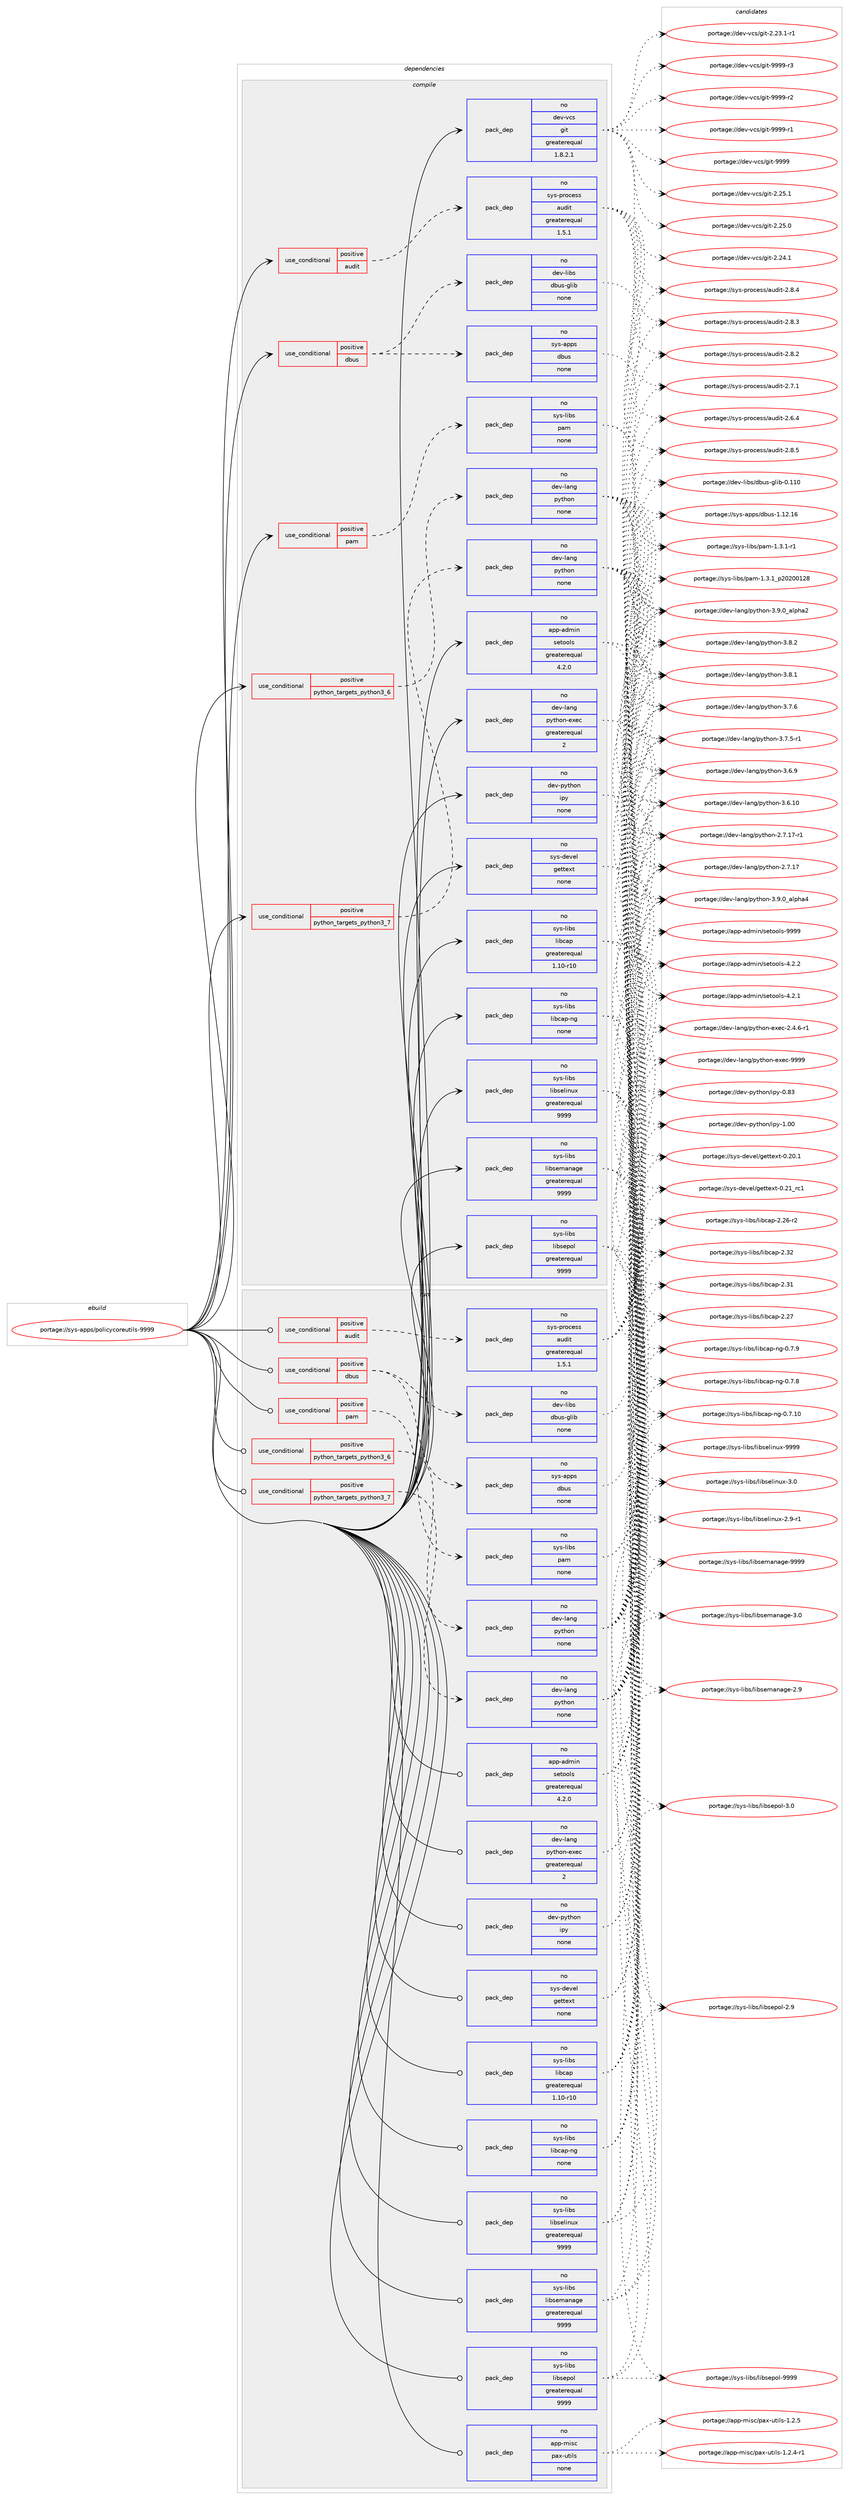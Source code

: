 digraph prolog {

# *************
# Graph options
# *************

newrank=true;
concentrate=true;
compound=true;
graph [rankdir=LR,fontname=Helvetica,fontsize=10,ranksep=1.5];#, ranksep=2.5, nodesep=0.2];
edge  [arrowhead=vee];
node  [fontname=Helvetica,fontsize=10];

# **********
# The ebuild
# **********

subgraph cluster_leftcol {
color=gray;
rank=same;
label=<<i>ebuild</i>>;
id [label="portage://sys-apps/policycoreutils-9999", color=red, width=4, href="../sys-apps/policycoreutils-9999.svg"];
}

# ****************
# The dependencies
# ****************

subgraph cluster_midcol {
color=gray;
label=<<i>dependencies</i>>;
subgraph cluster_compile {
fillcolor="#eeeeee";
style=filled;
label=<<i>compile</i>>;
subgraph cond7745 {
dependency37872 [label=<<TABLE BORDER="0" CELLBORDER="1" CELLSPACING="0" CELLPADDING="4"><TR><TD ROWSPAN="3" CELLPADDING="10">use_conditional</TD></TR><TR><TD>positive</TD></TR><TR><TD>audit</TD></TR></TABLE>>, shape=none, color=red];
subgraph pack29205 {
dependency37873 [label=<<TABLE BORDER="0" CELLBORDER="1" CELLSPACING="0" CELLPADDING="4" WIDTH="220"><TR><TD ROWSPAN="6" CELLPADDING="30">pack_dep</TD></TR><TR><TD WIDTH="110">no</TD></TR><TR><TD>sys-process</TD></TR><TR><TD>audit</TD></TR><TR><TD>greaterequal</TD></TR><TR><TD>1.5.1</TD></TR></TABLE>>, shape=none, color=blue];
}
dependency37872:e -> dependency37873:w [weight=20,style="dashed",arrowhead="vee"];
}
id:e -> dependency37872:w [weight=20,style="solid",arrowhead="vee"];
subgraph cond7746 {
dependency37874 [label=<<TABLE BORDER="0" CELLBORDER="1" CELLSPACING="0" CELLPADDING="4"><TR><TD ROWSPAN="3" CELLPADDING="10">use_conditional</TD></TR><TR><TD>positive</TD></TR><TR><TD>dbus</TD></TR></TABLE>>, shape=none, color=red];
subgraph pack29206 {
dependency37875 [label=<<TABLE BORDER="0" CELLBORDER="1" CELLSPACING="0" CELLPADDING="4" WIDTH="220"><TR><TD ROWSPAN="6" CELLPADDING="30">pack_dep</TD></TR><TR><TD WIDTH="110">no</TD></TR><TR><TD>sys-apps</TD></TR><TR><TD>dbus</TD></TR><TR><TD>none</TD></TR><TR><TD></TD></TR></TABLE>>, shape=none, color=blue];
}
dependency37874:e -> dependency37875:w [weight=20,style="dashed",arrowhead="vee"];
subgraph pack29207 {
dependency37876 [label=<<TABLE BORDER="0" CELLBORDER="1" CELLSPACING="0" CELLPADDING="4" WIDTH="220"><TR><TD ROWSPAN="6" CELLPADDING="30">pack_dep</TD></TR><TR><TD WIDTH="110">no</TD></TR><TR><TD>dev-libs</TD></TR><TR><TD>dbus-glib</TD></TR><TR><TD>none</TD></TR><TR><TD></TD></TR></TABLE>>, shape=none, color=blue];
}
dependency37874:e -> dependency37876:w [weight=20,style="dashed",arrowhead="vee"];
}
id:e -> dependency37874:w [weight=20,style="solid",arrowhead="vee"];
subgraph cond7747 {
dependency37877 [label=<<TABLE BORDER="0" CELLBORDER="1" CELLSPACING="0" CELLPADDING="4"><TR><TD ROWSPAN="3" CELLPADDING="10">use_conditional</TD></TR><TR><TD>positive</TD></TR><TR><TD>pam</TD></TR></TABLE>>, shape=none, color=red];
subgraph pack29208 {
dependency37878 [label=<<TABLE BORDER="0" CELLBORDER="1" CELLSPACING="0" CELLPADDING="4" WIDTH="220"><TR><TD ROWSPAN="6" CELLPADDING="30">pack_dep</TD></TR><TR><TD WIDTH="110">no</TD></TR><TR><TD>sys-libs</TD></TR><TR><TD>pam</TD></TR><TR><TD>none</TD></TR><TR><TD></TD></TR></TABLE>>, shape=none, color=blue];
}
dependency37877:e -> dependency37878:w [weight=20,style="dashed",arrowhead="vee"];
}
id:e -> dependency37877:w [weight=20,style="solid",arrowhead="vee"];
subgraph cond7748 {
dependency37879 [label=<<TABLE BORDER="0" CELLBORDER="1" CELLSPACING="0" CELLPADDING="4"><TR><TD ROWSPAN="3" CELLPADDING="10">use_conditional</TD></TR><TR><TD>positive</TD></TR><TR><TD>python_targets_python3_6</TD></TR></TABLE>>, shape=none, color=red];
subgraph pack29209 {
dependency37880 [label=<<TABLE BORDER="0" CELLBORDER="1" CELLSPACING="0" CELLPADDING="4" WIDTH="220"><TR><TD ROWSPAN="6" CELLPADDING="30">pack_dep</TD></TR><TR><TD WIDTH="110">no</TD></TR><TR><TD>dev-lang</TD></TR><TR><TD>python</TD></TR><TR><TD>none</TD></TR><TR><TD></TD></TR></TABLE>>, shape=none, color=blue];
}
dependency37879:e -> dependency37880:w [weight=20,style="dashed",arrowhead="vee"];
}
id:e -> dependency37879:w [weight=20,style="solid",arrowhead="vee"];
subgraph cond7749 {
dependency37881 [label=<<TABLE BORDER="0" CELLBORDER="1" CELLSPACING="0" CELLPADDING="4"><TR><TD ROWSPAN="3" CELLPADDING="10">use_conditional</TD></TR><TR><TD>positive</TD></TR><TR><TD>python_targets_python3_7</TD></TR></TABLE>>, shape=none, color=red];
subgraph pack29210 {
dependency37882 [label=<<TABLE BORDER="0" CELLBORDER="1" CELLSPACING="0" CELLPADDING="4" WIDTH="220"><TR><TD ROWSPAN="6" CELLPADDING="30">pack_dep</TD></TR><TR><TD WIDTH="110">no</TD></TR><TR><TD>dev-lang</TD></TR><TR><TD>python</TD></TR><TR><TD>none</TD></TR><TR><TD></TD></TR></TABLE>>, shape=none, color=blue];
}
dependency37881:e -> dependency37882:w [weight=20,style="dashed",arrowhead="vee"];
}
id:e -> dependency37881:w [weight=20,style="solid",arrowhead="vee"];
subgraph pack29211 {
dependency37883 [label=<<TABLE BORDER="0" CELLBORDER="1" CELLSPACING="0" CELLPADDING="4" WIDTH="220"><TR><TD ROWSPAN="6" CELLPADDING="30">pack_dep</TD></TR><TR><TD WIDTH="110">no</TD></TR><TR><TD>app-admin</TD></TR><TR><TD>setools</TD></TR><TR><TD>greaterequal</TD></TR><TR><TD>4.2.0</TD></TR></TABLE>>, shape=none, color=blue];
}
id:e -> dependency37883:w [weight=20,style="solid",arrowhead="vee"];
subgraph pack29212 {
dependency37884 [label=<<TABLE BORDER="0" CELLBORDER="1" CELLSPACING="0" CELLPADDING="4" WIDTH="220"><TR><TD ROWSPAN="6" CELLPADDING="30">pack_dep</TD></TR><TR><TD WIDTH="110">no</TD></TR><TR><TD>dev-lang</TD></TR><TR><TD>python-exec</TD></TR><TR><TD>greaterequal</TD></TR><TR><TD>2</TD></TR></TABLE>>, shape=none, color=blue];
}
id:e -> dependency37884:w [weight=20,style="solid",arrowhead="vee"];
subgraph pack29213 {
dependency37885 [label=<<TABLE BORDER="0" CELLBORDER="1" CELLSPACING="0" CELLPADDING="4" WIDTH="220"><TR><TD ROWSPAN="6" CELLPADDING="30">pack_dep</TD></TR><TR><TD WIDTH="110">no</TD></TR><TR><TD>dev-python</TD></TR><TR><TD>ipy</TD></TR><TR><TD>none</TD></TR><TR><TD></TD></TR></TABLE>>, shape=none, color=blue];
}
id:e -> dependency37885:w [weight=20,style="solid",arrowhead="vee"];
subgraph pack29214 {
dependency37886 [label=<<TABLE BORDER="0" CELLBORDER="1" CELLSPACING="0" CELLPADDING="4" WIDTH="220"><TR><TD ROWSPAN="6" CELLPADDING="30">pack_dep</TD></TR><TR><TD WIDTH="110">no</TD></TR><TR><TD>dev-vcs</TD></TR><TR><TD>git</TD></TR><TR><TD>greaterequal</TD></TR><TR><TD>1.8.2.1</TD></TR></TABLE>>, shape=none, color=blue];
}
id:e -> dependency37886:w [weight=20,style="solid",arrowhead="vee"];
subgraph pack29215 {
dependency37887 [label=<<TABLE BORDER="0" CELLBORDER="1" CELLSPACING="0" CELLPADDING="4" WIDTH="220"><TR><TD ROWSPAN="6" CELLPADDING="30">pack_dep</TD></TR><TR><TD WIDTH="110">no</TD></TR><TR><TD>sys-devel</TD></TR><TR><TD>gettext</TD></TR><TR><TD>none</TD></TR><TR><TD></TD></TR></TABLE>>, shape=none, color=blue];
}
id:e -> dependency37887:w [weight=20,style="solid",arrowhead="vee"];
subgraph pack29216 {
dependency37888 [label=<<TABLE BORDER="0" CELLBORDER="1" CELLSPACING="0" CELLPADDING="4" WIDTH="220"><TR><TD ROWSPAN="6" CELLPADDING="30">pack_dep</TD></TR><TR><TD WIDTH="110">no</TD></TR><TR><TD>sys-libs</TD></TR><TR><TD>libcap</TD></TR><TR><TD>greaterequal</TD></TR><TR><TD>1.10-r10</TD></TR></TABLE>>, shape=none, color=blue];
}
id:e -> dependency37888:w [weight=20,style="solid",arrowhead="vee"];
subgraph pack29217 {
dependency37889 [label=<<TABLE BORDER="0" CELLBORDER="1" CELLSPACING="0" CELLPADDING="4" WIDTH="220"><TR><TD ROWSPAN="6" CELLPADDING="30">pack_dep</TD></TR><TR><TD WIDTH="110">no</TD></TR><TR><TD>sys-libs</TD></TR><TR><TD>libcap-ng</TD></TR><TR><TD>none</TD></TR><TR><TD></TD></TR></TABLE>>, shape=none, color=blue];
}
id:e -> dependency37889:w [weight=20,style="solid",arrowhead="vee"];
subgraph pack29218 {
dependency37890 [label=<<TABLE BORDER="0" CELLBORDER="1" CELLSPACING="0" CELLPADDING="4" WIDTH="220"><TR><TD ROWSPAN="6" CELLPADDING="30">pack_dep</TD></TR><TR><TD WIDTH="110">no</TD></TR><TR><TD>sys-libs</TD></TR><TR><TD>libselinux</TD></TR><TR><TD>greaterequal</TD></TR><TR><TD>9999</TD></TR></TABLE>>, shape=none, color=blue];
}
id:e -> dependency37890:w [weight=20,style="solid",arrowhead="vee"];
subgraph pack29219 {
dependency37891 [label=<<TABLE BORDER="0" CELLBORDER="1" CELLSPACING="0" CELLPADDING="4" WIDTH="220"><TR><TD ROWSPAN="6" CELLPADDING="30">pack_dep</TD></TR><TR><TD WIDTH="110">no</TD></TR><TR><TD>sys-libs</TD></TR><TR><TD>libsemanage</TD></TR><TR><TD>greaterequal</TD></TR><TR><TD>9999</TD></TR></TABLE>>, shape=none, color=blue];
}
id:e -> dependency37891:w [weight=20,style="solid",arrowhead="vee"];
subgraph pack29220 {
dependency37892 [label=<<TABLE BORDER="0" CELLBORDER="1" CELLSPACING="0" CELLPADDING="4" WIDTH="220"><TR><TD ROWSPAN="6" CELLPADDING="30">pack_dep</TD></TR><TR><TD WIDTH="110">no</TD></TR><TR><TD>sys-libs</TD></TR><TR><TD>libsepol</TD></TR><TR><TD>greaterequal</TD></TR><TR><TD>9999</TD></TR></TABLE>>, shape=none, color=blue];
}
id:e -> dependency37892:w [weight=20,style="solid",arrowhead="vee"];
}
subgraph cluster_compileandrun {
fillcolor="#eeeeee";
style=filled;
label=<<i>compile and run</i>>;
}
subgraph cluster_run {
fillcolor="#eeeeee";
style=filled;
label=<<i>run</i>>;
subgraph cond7750 {
dependency37893 [label=<<TABLE BORDER="0" CELLBORDER="1" CELLSPACING="0" CELLPADDING="4"><TR><TD ROWSPAN="3" CELLPADDING="10">use_conditional</TD></TR><TR><TD>positive</TD></TR><TR><TD>audit</TD></TR></TABLE>>, shape=none, color=red];
subgraph pack29221 {
dependency37894 [label=<<TABLE BORDER="0" CELLBORDER="1" CELLSPACING="0" CELLPADDING="4" WIDTH="220"><TR><TD ROWSPAN="6" CELLPADDING="30">pack_dep</TD></TR><TR><TD WIDTH="110">no</TD></TR><TR><TD>sys-process</TD></TR><TR><TD>audit</TD></TR><TR><TD>greaterequal</TD></TR><TR><TD>1.5.1</TD></TR></TABLE>>, shape=none, color=blue];
}
dependency37893:e -> dependency37894:w [weight=20,style="dashed",arrowhead="vee"];
}
id:e -> dependency37893:w [weight=20,style="solid",arrowhead="odot"];
subgraph cond7751 {
dependency37895 [label=<<TABLE BORDER="0" CELLBORDER="1" CELLSPACING="0" CELLPADDING="4"><TR><TD ROWSPAN="3" CELLPADDING="10">use_conditional</TD></TR><TR><TD>positive</TD></TR><TR><TD>dbus</TD></TR></TABLE>>, shape=none, color=red];
subgraph pack29222 {
dependency37896 [label=<<TABLE BORDER="0" CELLBORDER="1" CELLSPACING="0" CELLPADDING="4" WIDTH="220"><TR><TD ROWSPAN="6" CELLPADDING="30">pack_dep</TD></TR><TR><TD WIDTH="110">no</TD></TR><TR><TD>sys-apps</TD></TR><TR><TD>dbus</TD></TR><TR><TD>none</TD></TR><TR><TD></TD></TR></TABLE>>, shape=none, color=blue];
}
dependency37895:e -> dependency37896:w [weight=20,style="dashed",arrowhead="vee"];
subgraph pack29223 {
dependency37897 [label=<<TABLE BORDER="0" CELLBORDER="1" CELLSPACING="0" CELLPADDING="4" WIDTH="220"><TR><TD ROWSPAN="6" CELLPADDING="30">pack_dep</TD></TR><TR><TD WIDTH="110">no</TD></TR><TR><TD>dev-libs</TD></TR><TR><TD>dbus-glib</TD></TR><TR><TD>none</TD></TR><TR><TD></TD></TR></TABLE>>, shape=none, color=blue];
}
dependency37895:e -> dependency37897:w [weight=20,style="dashed",arrowhead="vee"];
}
id:e -> dependency37895:w [weight=20,style="solid",arrowhead="odot"];
subgraph cond7752 {
dependency37898 [label=<<TABLE BORDER="0" CELLBORDER="1" CELLSPACING="0" CELLPADDING="4"><TR><TD ROWSPAN="3" CELLPADDING="10">use_conditional</TD></TR><TR><TD>positive</TD></TR><TR><TD>pam</TD></TR></TABLE>>, shape=none, color=red];
subgraph pack29224 {
dependency37899 [label=<<TABLE BORDER="0" CELLBORDER="1" CELLSPACING="0" CELLPADDING="4" WIDTH="220"><TR><TD ROWSPAN="6" CELLPADDING="30">pack_dep</TD></TR><TR><TD WIDTH="110">no</TD></TR><TR><TD>sys-libs</TD></TR><TR><TD>pam</TD></TR><TR><TD>none</TD></TR><TR><TD></TD></TR></TABLE>>, shape=none, color=blue];
}
dependency37898:e -> dependency37899:w [weight=20,style="dashed",arrowhead="vee"];
}
id:e -> dependency37898:w [weight=20,style="solid",arrowhead="odot"];
subgraph cond7753 {
dependency37900 [label=<<TABLE BORDER="0" CELLBORDER="1" CELLSPACING="0" CELLPADDING="4"><TR><TD ROWSPAN="3" CELLPADDING="10">use_conditional</TD></TR><TR><TD>positive</TD></TR><TR><TD>python_targets_python3_6</TD></TR></TABLE>>, shape=none, color=red];
subgraph pack29225 {
dependency37901 [label=<<TABLE BORDER="0" CELLBORDER="1" CELLSPACING="0" CELLPADDING="4" WIDTH="220"><TR><TD ROWSPAN="6" CELLPADDING="30">pack_dep</TD></TR><TR><TD WIDTH="110">no</TD></TR><TR><TD>dev-lang</TD></TR><TR><TD>python</TD></TR><TR><TD>none</TD></TR><TR><TD></TD></TR></TABLE>>, shape=none, color=blue];
}
dependency37900:e -> dependency37901:w [weight=20,style="dashed",arrowhead="vee"];
}
id:e -> dependency37900:w [weight=20,style="solid",arrowhead="odot"];
subgraph cond7754 {
dependency37902 [label=<<TABLE BORDER="0" CELLBORDER="1" CELLSPACING="0" CELLPADDING="4"><TR><TD ROWSPAN="3" CELLPADDING="10">use_conditional</TD></TR><TR><TD>positive</TD></TR><TR><TD>python_targets_python3_7</TD></TR></TABLE>>, shape=none, color=red];
subgraph pack29226 {
dependency37903 [label=<<TABLE BORDER="0" CELLBORDER="1" CELLSPACING="0" CELLPADDING="4" WIDTH="220"><TR><TD ROWSPAN="6" CELLPADDING="30">pack_dep</TD></TR><TR><TD WIDTH="110">no</TD></TR><TR><TD>dev-lang</TD></TR><TR><TD>python</TD></TR><TR><TD>none</TD></TR><TR><TD></TD></TR></TABLE>>, shape=none, color=blue];
}
dependency37902:e -> dependency37903:w [weight=20,style="dashed",arrowhead="vee"];
}
id:e -> dependency37902:w [weight=20,style="solid",arrowhead="odot"];
subgraph pack29227 {
dependency37904 [label=<<TABLE BORDER="0" CELLBORDER="1" CELLSPACING="0" CELLPADDING="4" WIDTH="220"><TR><TD ROWSPAN="6" CELLPADDING="30">pack_dep</TD></TR><TR><TD WIDTH="110">no</TD></TR><TR><TD>app-admin</TD></TR><TR><TD>setools</TD></TR><TR><TD>greaterequal</TD></TR><TR><TD>4.2.0</TD></TR></TABLE>>, shape=none, color=blue];
}
id:e -> dependency37904:w [weight=20,style="solid",arrowhead="odot"];
subgraph pack29228 {
dependency37905 [label=<<TABLE BORDER="0" CELLBORDER="1" CELLSPACING="0" CELLPADDING="4" WIDTH="220"><TR><TD ROWSPAN="6" CELLPADDING="30">pack_dep</TD></TR><TR><TD WIDTH="110">no</TD></TR><TR><TD>app-misc</TD></TR><TR><TD>pax-utils</TD></TR><TR><TD>none</TD></TR><TR><TD></TD></TR></TABLE>>, shape=none, color=blue];
}
id:e -> dependency37905:w [weight=20,style="solid",arrowhead="odot"];
subgraph pack29229 {
dependency37906 [label=<<TABLE BORDER="0" CELLBORDER="1" CELLSPACING="0" CELLPADDING="4" WIDTH="220"><TR><TD ROWSPAN="6" CELLPADDING="30">pack_dep</TD></TR><TR><TD WIDTH="110">no</TD></TR><TR><TD>dev-lang</TD></TR><TR><TD>python-exec</TD></TR><TR><TD>greaterequal</TD></TR><TR><TD>2</TD></TR></TABLE>>, shape=none, color=blue];
}
id:e -> dependency37906:w [weight=20,style="solid",arrowhead="odot"];
subgraph pack29230 {
dependency37907 [label=<<TABLE BORDER="0" CELLBORDER="1" CELLSPACING="0" CELLPADDING="4" WIDTH="220"><TR><TD ROWSPAN="6" CELLPADDING="30">pack_dep</TD></TR><TR><TD WIDTH="110">no</TD></TR><TR><TD>dev-python</TD></TR><TR><TD>ipy</TD></TR><TR><TD>none</TD></TR><TR><TD></TD></TR></TABLE>>, shape=none, color=blue];
}
id:e -> dependency37907:w [weight=20,style="solid",arrowhead="odot"];
subgraph pack29231 {
dependency37908 [label=<<TABLE BORDER="0" CELLBORDER="1" CELLSPACING="0" CELLPADDING="4" WIDTH="220"><TR><TD ROWSPAN="6" CELLPADDING="30">pack_dep</TD></TR><TR><TD WIDTH="110">no</TD></TR><TR><TD>sys-devel</TD></TR><TR><TD>gettext</TD></TR><TR><TD>none</TD></TR><TR><TD></TD></TR></TABLE>>, shape=none, color=blue];
}
id:e -> dependency37908:w [weight=20,style="solid",arrowhead="odot"];
subgraph pack29232 {
dependency37909 [label=<<TABLE BORDER="0" CELLBORDER="1" CELLSPACING="0" CELLPADDING="4" WIDTH="220"><TR><TD ROWSPAN="6" CELLPADDING="30">pack_dep</TD></TR><TR><TD WIDTH="110">no</TD></TR><TR><TD>sys-libs</TD></TR><TR><TD>libcap</TD></TR><TR><TD>greaterequal</TD></TR><TR><TD>1.10-r10</TD></TR></TABLE>>, shape=none, color=blue];
}
id:e -> dependency37909:w [weight=20,style="solid",arrowhead="odot"];
subgraph pack29233 {
dependency37910 [label=<<TABLE BORDER="0" CELLBORDER="1" CELLSPACING="0" CELLPADDING="4" WIDTH="220"><TR><TD ROWSPAN="6" CELLPADDING="30">pack_dep</TD></TR><TR><TD WIDTH="110">no</TD></TR><TR><TD>sys-libs</TD></TR><TR><TD>libcap-ng</TD></TR><TR><TD>none</TD></TR><TR><TD></TD></TR></TABLE>>, shape=none, color=blue];
}
id:e -> dependency37910:w [weight=20,style="solid",arrowhead="odot"];
subgraph pack29234 {
dependency37911 [label=<<TABLE BORDER="0" CELLBORDER="1" CELLSPACING="0" CELLPADDING="4" WIDTH="220"><TR><TD ROWSPAN="6" CELLPADDING="30">pack_dep</TD></TR><TR><TD WIDTH="110">no</TD></TR><TR><TD>sys-libs</TD></TR><TR><TD>libselinux</TD></TR><TR><TD>greaterequal</TD></TR><TR><TD>9999</TD></TR></TABLE>>, shape=none, color=blue];
}
id:e -> dependency37911:w [weight=20,style="solid",arrowhead="odot"];
subgraph pack29235 {
dependency37912 [label=<<TABLE BORDER="0" CELLBORDER="1" CELLSPACING="0" CELLPADDING="4" WIDTH="220"><TR><TD ROWSPAN="6" CELLPADDING="30">pack_dep</TD></TR><TR><TD WIDTH="110">no</TD></TR><TR><TD>sys-libs</TD></TR><TR><TD>libsemanage</TD></TR><TR><TD>greaterequal</TD></TR><TR><TD>9999</TD></TR></TABLE>>, shape=none, color=blue];
}
id:e -> dependency37912:w [weight=20,style="solid",arrowhead="odot"];
subgraph pack29236 {
dependency37913 [label=<<TABLE BORDER="0" CELLBORDER="1" CELLSPACING="0" CELLPADDING="4" WIDTH="220"><TR><TD ROWSPAN="6" CELLPADDING="30">pack_dep</TD></TR><TR><TD WIDTH="110">no</TD></TR><TR><TD>sys-libs</TD></TR><TR><TD>libsepol</TD></TR><TR><TD>greaterequal</TD></TR><TR><TD>9999</TD></TR></TABLE>>, shape=none, color=blue];
}
id:e -> dependency37913:w [weight=20,style="solid",arrowhead="odot"];
}
}

# **************
# The candidates
# **************

subgraph cluster_choices {
rank=same;
color=gray;
label=<<i>candidates</i>>;

subgraph choice29205 {
color=black;
nodesep=1;
choice11512111545112114111991011151154797117100105116455046564653 [label="portage://sys-process/audit-2.8.5", color=red, width=4,href="../sys-process/audit-2.8.5.svg"];
choice11512111545112114111991011151154797117100105116455046564652 [label="portage://sys-process/audit-2.8.4", color=red, width=4,href="../sys-process/audit-2.8.4.svg"];
choice11512111545112114111991011151154797117100105116455046564651 [label="portage://sys-process/audit-2.8.3", color=red, width=4,href="../sys-process/audit-2.8.3.svg"];
choice11512111545112114111991011151154797117100105116455046564650 [label="portage://sys-process/audit-2.8.2", color=red, width=4,href="../sys-process/audit-2.8.2.svg"];
choice11512111545112114111991011151154797117100105116455046554649 [label="portage://sys-process/audit-2.7.1", color=red, width=4,href="../sys-process/audit-2.7.1.svg"];
choice11512111545112114111991011151154797117100105116455046544652 [label="portage://sys-process/audit-2.6.4", color=red, width=4,href="../sys-process/audit-2.6.4.svg"];
dependency37873:e -> choice11512111545112114111991011151154797117100105116455046564653:w [style=dotted,weight="100"];
dependency37873:e -> choice11512111545112114111991011151154797117100105116455046564652:w [style=dotted,weight="100"];
dependency37873:e -> choice11512111545112114111991011151154797117100105116455046564651:w [style=dotted,weight="100"];
dependency37873:e -> choice11512111545112114111991011151154797117100105116455046564650:w [style=dotted,weight="100"];
dependency37873:e -> choice11512111545112114111991011151154797117100105116455046554649:w [style=dotted,weight="100"];
dependency37873:e -> choice11512111545112114111991011151154797117100105116455046544652:w [style=dotted,weight="100"];
}
subgraph choice29206 {
color=black;
nodesep=1;
choice115121115459711211211547100981171154549464950464954 [label="portage://sys-apps/dbus-1.12.16", color=red, width=4,href="../sys-apps/dbus-1.12.16.svg"];
dependency37875:e -> choice115121115459711211211547100981171154549464950464954:w [style=dotted,weight="100"];
}
subgraph choice29207 {
color=black;
nodesep=1;
choice100101118451081059811547100981171154510310810598454846494948 [label="portage://dev-libs/dbus-glib-0.110", color=red, width=4,href="../dev-libs/dbus-glib-0.110.svg"];
dependency37876:e -> choice100101118451081059811547100981171154510310810598454846494948:w [style=dotted,weight="100"];
}
subgraph choice29208 {
color=black;
nodesep=1;
choice11512111545108105981154711297109454946514649951125048504848495056 [label="portage://sys-libs/pam-1.3.1_p20200128", color=red, width=4,href="../sys-libs/pam-1.3.1_p20200128.svg"];
choice115121115451081059811547112971094549465146494511449 [label="portage://sys-libs/pam-1.3.1-r1", color=red, width=4,href="../sys-libs/pam-1.3.1-r1.svg"];
dependency37878:e -> choice11512111545108105981154711297109454946514649951125048504848495056:w [style=dotted,weight="100"];
dependency37878:e -> choice115121115451081059811547112971094549465146494511449:w [style=dotted,weight="100"];
}
subgraph choice29209 {
color=black;
nodesep=1;
choice10010111845108971101034711212111610411111045514657464895971081121049752 [label="portage://dev-lang/python-3.9.0_alpha4", color=red, width=4,href="../dev-lang/python-3.9.0_alpha4.svg"];
choice10010111845108971101034711212111610411111045514657464895971081121049750 [label="portage://dev-lang/python-3.9.0_alpha2", color=red, width=4,href="../dev-lang/python-3.9.0_alpha2.svg"];
choice100101118451089711010347112121116104111110455146564650 [label="portage://dev-lang/python-3.8.2", color=red, width=4,href="../dev-lang/python-3.8.2.svg"];
choice100101118451089711010347112121116104111110455146564649 [label="portage://dev-lang/python-3.8.1", color=red, width=4,href="../dev-lang/python-3.8.1.svg"];
choice100101118451089711010347112121116104111110455146554654 [label="portage://dev-lang/python-3.7.6", color=red, width=4,href="../dev-lang/python-3.7.6.svg"];
choice1001011184510897110103471121211161041111104551465546534511449 [label="portage://dev-lang/python-3.7.5-r1", color=red, width=4,href="../dev-lang/python-3.7.5-r1.svg"];
choice100101118451089711010347112121116104111110455146544657 [label="portage://dev-lang/python-3.6.9", color=red, width=4,href="../dev-lang/python-3.6.9.svg"];
choice10010111845108971101034711212111610411111045514654464948 [label="portage://dev-lang/python-3.6.10", color=red, width=4,href="../dev-lang/python-3.6.10.svg"];
choice100101118451089711010347112121116104111110455046554649554511449 [label="portage://dev-lang/python-2.7.17-r1", color=red, width=4,href="../dev-lang/python-2.7.17-r1.svg"];
choice10010111845108971101034711212111610411111045504655464955 [label="portage://dev-lang/python-2.7.17", color=red, width=4,href="../dev-lang/python-2.7.17.svg"];
dependency37880:e -> choice10010111845108971101034711212111610411111045514657464895971081121049752:w [style=dotted,weight="100"];
dependency37880:e -> choice10010111845108971101034711212111610411111045514657464895971081121049750:w [style=dotted,weight="100"];
dependency37880:e -> choice100101118451089711010347112121116104111110455146564650:w [style=dotted,weight="100"];
dependency37880:e -> choice100101118451089711010347112121116104111110455146564649:w [style=dotted,weight="100"];
dependency37880:e -> choice100101118451089711010347112121116104111110455146554654:w [style=dotted,weight="100"];
dependency37880:e -> choice1001011184510897110103471121211161041111104551465546534511449:w [style=dotted,weight="100"];
dependency37880:e -> choice100101118451089711010347112121116104111110455146544657:w [style=dotted,weight="100"];
dependency37880:e -> choice10010111845108971101034711212111610411111045514654464948:w [style=dotted,weight="100"];
dependency37880:e -> choice100101118451089711010347112121116104111110455046554649554511449:w [style=dotted,weight="100"];
dependency37880:e -> choice10010111845108971101034711212111610411111045504655464955:w [style=dotted,weight="100"];
}
subgraph choice29210 {
color=black;
nodesep=1;
choice10010111845108971101034711212111610411111045514657464895971081121049752 [label="portage://dev-lang/python-3.9.0_alpha4", color=red, width=4,href="../dev-lang/python-3.9.0_alpha4.svg"];
choice10010111845108971101034711212111610411111045514657464895971081121049750 [label="portage://dev-lang/python-3.9.0_alpha2", color=red, width=4,href="../dev-lang/python-3.9.0_alpha2.svg"];
choice100101118451089711010347112121116104111110455146564650 [label="portage://dev-lang/python-3.8.2", color=red, width=4,href="../dev-lang/python-3.8.2.svg"];
choice100101118451089711010347112121116104111110455146564649 [label="portage://dev-lang/python-3.8.1", color=red, width=4,href="../dev-lang/python-3.8.1.svg"];
choice100101118451089711010347112121116104111110455146554654 [label="portage://dev-lang/python-3.7.6", color=red, width=4,href="../dev-lang/python-3.7.6.svg"];
choice1001011184510897110103471121211161041111104551465546534511449 [label="portage://dev-lang/python-3.7.5-r1", color=red, width=4,href="../dev-lang/python-3.7.5-r1.svg"];
choice100101118451089711010347112121116104111110455146544657 [label="portage://dev-lang/python-3.6.9", color=red, width=4,href="../dev-lang/python-3.6.9.svg"];
choice10010111845108971101034711212111610411111045514654464948 [label="portage://dev-lang/python-3.6.10", color=red, width=4,href="../dev-lang/python-3.6.10.svg"];
choice100101118451089711010347112121116104111110455046554649554511449 [label="portage://dev-lang/python-2.7.17-r1", color=red, width=4,href="../dev-lang/python-2.7.17-r1.svg"];
choice10010111845108971101034711212111610411111045504655464955 [label="portage://dev-lang/python-2.7.17", color=red, width=4,href="../dev-lang/python-2.7.17.svg"];
dependency37882:e -> choice10010111845108971101034711212111610411111045514657464895971081121049752:w [style=dotted,weight="100"];
dependency37882:e -> choice10010111845108971101034711212111610411111045514657464895971081121049750:w [style=dotted,weight="100"];
dependency37882:e -> choice100101118451089711010347112121116104111110455146564650:w [style=dotted,weight="100"];
dependency37882:e -> choice100101118451089711010347112121116104111110455146564649:w [style=dotted,weight="100"];
dependency37882:e -> choice100101118451089711010347112121116104111110455146554654:w [style=dotted,weight="100"];
dependency37882:e -> choice1001011184510897110103471121211161041111104551465546534511449:w [style=dotted,weight="100"];
dependency37882:e -> choice100101118451089711010347112121116104111110455146544657:w [style=dotted,weight="100"];
dependency37882:e -> choice10010111845108971101034711212111610411111045514654464948:w [style=dotted,weight="100"];
dependency37882:e -> choice100101118451089711010347112121116104111110455046554649554511449:w [style=dotted,weight="100"];
dependency37882:e -> choice10010111845108971101034711212111610411111045504655464955:w [style=dotted,weight="100"];
}
subgraph choice29211 {
color=black;
nodesep=1;
choice971121124597100109105110471151011161111111081154557575757 [label="portage://app-admin/setools-9999", color=red, width=4,href="../app-admin/setools-9999.svg"];
choice97112112459710010910511047115101116111111108115455246504650 [label="portage://app-admin/setools-4.2.2", color=red, width=4,href="../app-admin/setools-4.2.2.svg"];
choice97112112459710010910511047115101116111111108115455246504649 [label="portage://app-admin/setools-4.2.1", color=red, width=4,href="../app-admin/setools-4.2.1.svg"];
dependency37883:e -> choice971121124597100109105110471151011161111111081154557575757:w [style=dotted,weight="100"];
dependency37883:e -> choice97112112459710010910511047115101116111111108115455246504650:w [style=dotted,weight="100"];
dependency37883:e -> choice97112112459710010910511047115101116111111108115455246504649:w [style=dotted,weight="100"];
}
subgraph choice29212 {
color=black;
nodesep=1;
choice10010111845108971101034711212111610411111045101120101994557575757 [label="portage://dev-lang/python-exec-9999", color=red, width=4,href="../dev-lang/python-exec-9999.svg"];
choice10010111845108971101034711212111610411111045101120101994550465246544511449 [label="portage://dev-lang/python-exec-2.4.6-r1", color=red, width=4,href="../dev-lang/python-exec-2.4.6-r1.svg"];
dependency37884:e -> choice10010111845108971101034711212111610411111045101120101994557575757:w [style=dotted,weight="100"];
dependency37884:e -> choice10010111845108971101034711212111610411111045101120101994550465246544511449:w [style=dotted,weight="100"];
}
subgraph choice29213 {
color=black;
nodesep=1;
choice10010111845112121116104111110471051121214549464848 [label="portage://dev-python/ipy-1.00", color=red, width=4,href="../dev-python/ipy-1.00.svg"];
choice10010111845112121116104111110471051121214548465651 [label="portage://dev-python/ipy-0.83", color=red, width=4,href="../dev-python/ipy-0.83.svg"];
dependency37885:e -> choice10010111845112121116104111110471051121214549464848:w [style=dotted,weight="100"];
dependency37885:e -> choice10010111845112121116104111110471051121214548465651:w [style=dotted,weight="100"];
}
subgraph choice29214 {
color=black;
nodesep=1;
choice10010111845118991154710310511645575757574511451 [label="portage://dev-vcs/git-9999-r3", color=red, width=4,href="../dev-vcs/git-9999-r3.svg"];
choice10010111845118991154710310511645575757574511450 [label="portage://dev-vcs/git-9999-r2", color=red, width=4,href="../dev-vcs/git-9999-r2.svg"];
choice10010111845118991154710310511645575757574511449 [label="portage://dev-vcs/git-9999-r1", color=red, width=4,href="../dev-vcs/git-9999-r1.svg"];
choice1001011184511899115471031051164557575757 [label="portage://dev-vcs/git-9999", color=red, width=4,href="../dev-vcs/git-9999.svg"];
choice10010111845118991154710310511645504650534649 [label="portage://dev-vcs/git-2.25.1", color=red, width=4,href="../dev-vcs/git-2.25.1.svg"];
choice10010111845118991154710310511645504650534648 [label="portage://dev-vcs/git-2.25.0", color=red, width=4,href="../dev-vcs/git-2.25.0.svg"];
choice10010111845118991154710310511645504650524649 [label="portage://dev-vcs/git-2.24.1", color=red, width=4,href="../dev-vcs/git-2.24.1.svg"];
choice100101118451189911547103105116455046505146494511449 [label="portage://dev-vcs/git-2.23.1-r1", color=red, width=4,href="../dev-vcs/git-2.23.1-r1.svg"];
dependency37886:e -> choice10010111845118991154710310511645575757574511451:w [style=dotted,weight="100"];
dependency37886:e -> choice10010111845118991154710310511645575757574511450:w [style=dotted,weight="100"];
dependency37886:e -> choice10010111845118991154710310511645575757574511449:w [style=dotted,weight="100"];
dependency37886:e -> choice1001011184511899115471031051164557575757:w [style=dotted,weight="100"];
dependency37886:e -> choice10010111845118991154710310511645504650534649:w [style=dotted,weight="100"];
dependency37886:e -> choice10010111845118991154710310511645504650534648:w [style=dotted,weight="100"];
dependency37886:e -> choice10010111845118991154710310511645504650524649:w [style=dotted,weight="100"];
dependency37886:e -> choice100101118451189911547103105116455046505146494511449:w [style=dotted,weight="100"];
}
subgraph choice29215 {
color=black;
nodesep=1;
choice11512111545100101118101108471031011161161011201164548465049951149949 [label="portage://sys-devel/gettext-0.21_rc1", color=red, width=4,href="../sys-devel/gettext-0.21_rc1.svg"];
choice115121115451001011181011084710310111611610112011645484650484649 [label="portage://sys-devel/gettext-0.20.1", color=red, width=4,href="../sys-devel/gettext-0.20.1.svg"];
dependency37887:e -> choice11512111545100101118101108471031011161161011201164548465049951149949:w [style=dotted,weight="100"];
dependency37887:e -> choice115121115451001011181011084710310111611610112011645484650484649:w [style=dotted,weight="100"];
}
subgraph choice29216 {
color=black;
nodesep=1;
choice1151211154510810598115471081059899971124550465150 [label="portage://sys-libs/libcap-2.32", color=red, width=4,href="../sys-libs/libcap-2.32.svg"];
choice1151211154510810598115471081059899971124550465149 [label="portage://sys-libs/libcap-2.31", color=red, width=4,href="../sys-libs/libcap-2.31.svg"];
choice1151211154510810598115471081059899971124550465055 [label="portage://sys-libs/libcap-2.27", color=red, width=4,href="../sys-libs/libcap-2.27.svg"];
choice11512111545108105981154710810598999711245504650544511450 [label="portage://sys-libs/libcap-2.26-r2", color=red, width=4,href="../sys-libs/libcap-2.26-r2.svg"];
dependency37888:e -> choice1151211154510810598115471081059899971124550465150:w [style=dotted,weight="100"];
dependency37888:e -> choice1151211154510810598115471081059899971124550465149:w [style=dotted,weight="100"];
dependency37888:e -> choice1151211154510810598115471081059899971124550465055:w [style=dotted,weight="100"];
dependency37888:e -> choice11512111545108105981154710810598999711245504650544511450:w [style=dotted,weight="100"];
}
subgraph choice29217 {
color=black;
nodesep=1;
choice11512111545108105981154710810598999711245110103454846554657 [label="portage://sys-libs/libcap-ng-0.7.9", color=red, width=4,href="../sys-libs/libcap-ng-0.7.9.svg"];
choice11512111545108105981154710810598999711245110103454846554656 [label="portage://sys-libs/libcap-ng-0.7.8", color=red, width=4,href="../sys-libs/libcap-ng-0.7.8.svg"];
choice1151211154510810598115471081059899971124511010345484655464948 [label="portage://sys-libs/libcap-ng-0.7.10", color=red, width=4,href="../sys-libs/libcap-ng-0.7.10.svg"];
dependency37889:e -> choice11512111545108105981154710810598999711245110103454846554657:w [style=dotted,weight="100"];
dependency37889:e -> choice11512111545108105981154710810598999711245110103454846554656:w [style=dotted,weight="100"];
dependency37889:e -> choice1151211154510810598115471081059899971124511010345484655464948:w [style=dotted,weight="100"];
}
subgraph choice29218 {
color=black;
nodesep=1;
choice115121115451081059811547108105981151011081051101171204557575757 [label="portage://sys-libs/libselinux-9999", color=red, width=4,href="../sys-libs/libselinux-9999.svg"];
choice1151211154510810598115471081059811510110810511011712045514648 [label="portage://sys-libs/libselinux-3.0", color=red, width=4,href="../sys-libs/libselinux-3.0.svg"];
choice11512111545108105981154710810598115101108105110117120455046574511449 [label="portage://sys-libs/libselinux-2.9-r1", color=red, width=4,href="../sys-libs/libselinux-2.9-r1.svg"];
dependency37890:e -> choice115121115451081059811547108105981151011081051101171204557575757:w [style=dotted,weight="100"];
dependency37890:e -> choice1151211154510810598115471081059811510110810511011712045514648:w [style=dotted,weight="100"];
dependency37890:e -> choice11512111545108105981154710810598115101108105110117120455046574511449:w [style=dotted,weight="100"];
}
subgraph choice29219 {
color=black;
nodesep=1;
choice1151211154510810598115471081059811510110997110971031014557575757 [label="portage://sys-libs/libsemanage-9999", color=red, width=4,href="../sys-libs/libsemanage-9999.svg"];
choice11512111545108105981154710810598115101109971109710310145514648 [label="portage://sys-libs/libsemanage-3.0", color=red, width=4,href="../sys-libs/libsemanage-3.0.svg"];
choice11512111545108105981154710810598115101109971109710310145504657 [label="portage://sys-libs/libsemanage-2.9", color=red, width=4,href="../sys-libs/libsemanage-2.9.svg"];
dependency37891:e -> choice1151211154510810598115471081059811510110997110971031014557575757:w [style=dotted,weight="100"];
dependency37891:e -> choice11512111545108105981154710810598115101109971109710310145514648:w [style=dotted,weight="100"];
dependency37891:e -> choice11512111545108105981154710810598115101109971109710310145504657:w [style=dotted,weight="100"];
}
subgraph choice29220 {
color=black;
nodesep=1;
choice115121115451081059811547108105981151011121111084557575757 [label="portage://sys-libs/libsepol-9999", color=red, width=4,href="../sys-libs/libsepol-9999.svg"];
choice1151211154510810598115471081059811510111211110845514648 [label="portage://sys-libs/libsepol-3.0", color=red, width=4,href="../sys-libs/libsepol-3.0.svg"];
choice1151211154510810598115471081059811510111211110845504657 [label="portage://sys-libs/libsepol-2.9", color=red, width=4,href="../sys-libs/libsepol-2.9.svg"];
dependency37892:e -> choice115121115451081059811547108105981151011121111084557575757:w [style=dotted,weight="100"];
dependency37892:e -> choice1151211154510810598115471081059811510111211110845514648:w [style=dotted,weight="100"];
dependency37892:e -> choice1151211154510810598115471081059811510111211110845504657:w [style=dotted,weight="100"];
}
subgraph choice29221 {
color=black;
nodesep=1;
choice11512111545112114111991011151154797117100105116455046564653 [label="portage://sys-process/audit-2.8.5", color=red, width=4,href="../sys-process/audit-2.8.5.svg"];
choice11512111545112114111991011151154797117100105116455046564652 [label="portage://sys-process/audit-2.8.4", color=red, width=4,href="../sys-process/audit-2.8.4.svg"];
choice11512111545112114111991011151154797117100105116455046564651 [label="portage://sys-process/audit-2.8.3", color=red, width=4,href="../sys-process/audit-2.8.3.svg"];
choice11512111545112114111991011151154797117100105116455046564650 [label="portage://sys-process/audit-2.8.2", color=red, width=4,href="../sys-process/audit-2.8.2.svg"];
choice11512111545112114111991011151154797117100105116455046554649 [label="portage://sys-process/audit-2.7.1", color=red, width=4,href="../sys-process/audit-2.7.1.svg"];
choice11512111545112114111991011151154797117100105116455046544652 [label="portage://sys-process/audit-2.6.4", color=red, width=4,href="../sys-process/audit-2.6.4.svg"];
dependency37894:e -> choice11512111545112114111991011151154797117100105116455046564653:w [style=dotted,weight="100"];
dependency37894:e -> choice11512111545112114111991011151154797117100105116455046564652:w [style=dotted,weight="100"];
dependency37894:e -> choice11512111545112114111991011151154797117100105116455046564651:w [style=dotted,weight="100"];
dependency37894:e -> choice11512111545112114111991011151154797117100105116455046564650:w [style=dotted,weight="100"];
dependency37894:e -> choice11512111545112114111991011151154797117100105116455046554649:w [style=dotted,weight="100"];
dependency37894:e -> choice11512111545112114111991011151154797117100105116455046544652:w [style=dotted,weight="100"];
}
subgraph choice29222 {
color=black;
nodesep=1;
choice115121115459711211211547100981171154549464950464954 [label="portage://sys-apps/dbus-1.12.16", color=red, width=4,href="../sys-apps/dbus-1.12.16.svg"];
dependency37896:e -> choice115121115459711211211547100981171154549464950464954:w [style=dotted,weight="100"];
}
subgraph choice29223 {
color=black;
nodesep=1;
choice100101118451081059811547100981171154510310810598454846494948 [label="portage://dev-libs/dbus-glib-0.110", color=red, width=4,href="../dev-libs/dbus-glib-0.110.svg"];
dependency37897:e -> choice100101118451081059811547100981171154510310810598454846494948:w [style=dotted,weight="100"];
}
subgraph choice29224 {
color=black;
nodesep=1;
choice11512111545108105981154711297109454946514649951125048504848495056 [label="portage://sys-libs/pam-1.3.1_p20200128", color=red, width=4,href="../sys-libs/pam-1.3.1_p20200128.svg"];
choice115121115451081059811547112971094549465146494511449 [label="portage://sys-libs/pam-1.3.1-r1", color=red, width=4,href="../sys-libs/pam-1.3.1-r1.svg"];
dependency37899:e -> choice11512111545108105981154711297109454946514649951125048504848495056:w [style=dotted,weight="100"];
dependency37899:e -> choice115121115451081059811547112971094549465146494511449:w [style=dotted,weight="100"];
}
subgraph choice29225 {
color=black;
nodesep=1;
choice10010111845108971101034711212111610411111045514657464895971081121049752 [label="portage://dev-lang/python-3.9.0_alpha4", color=red, width=4,href="../dev-lang/python-3.9.0_alpha4.svg"];
choice10010111845108971101034711212111610411111045514657464895971081121049750 [label="portage://dev-lang/python-3.9.0_alpha2", color=red, width=4,href="../dev-lang/python-3.9.0_alpha2.svg"];
choice100101118451089711010347112121116104111110455146564650 [label="portage://dev-lang/python-3.8.2", color=red, width=4,href="../dev-lang/python-3.8.2.svg"];
choice100101118451089711010347112121116104111110455146564649 [label="portage://dev-lang/python-3.8.1", color=red, width=4,href="../dev-lang/python-3.8.1.svg"];
choice100101118451089711010347112121116104111110455146554654 [label="portage://dev-lang/python-3.7.6", color=red, width=4,href="../dev-lang/python-3.7.6.svg"];
choice1001011184510897110103471121211161041111104551465546534511449 [label="portage://dev-lang/python-3.7.5-r1", color=red, width=4,href="../dev-lang/python-3.7.5-r1.svg"];
choice100101118451089711010347112121116104111110455146544657 [label="portage://dev-lang/python-3.6.9", color=red, width=4,href="../dev-lang/python-3.6.9.svg"];
choice10010111845108971101034711212111610411111045514654464948 [label="portage://dev-lang/python-3.6.10", color=red, width=4,href="../dev-lang/python-3.6.10.svg"];
choice100101118451089711010347112121116104111110455046554649554511449 [label="portage://dev-lang/python-2.7.17-r1", color=red, width=4,href="../dev-lang/python-2.7.17-r1.svg"];
choice10010111845108971101034711212111610411111045504655464955 [label="portage://dev-lang/python-2.7.17", color=red, width=4,href="../dev-lang/python-2.7.17.svg"];
dependency37901:e -> choice10010111845108971101034711212111610411111045514657464895971081121049752:w [style=dotted,weight="100"];
dependency37901:e -> choice10010111845108971101034711212111610411111045514657464895971081121049750:w [style=dotted,weight="100"];
dependency37901:e -> choice100101118451089711010347112121116104111110455146564650:w [style=dotted,weight="100"];
dependency37901:e -> choice100101118451089711010347112121116104111110455146564649:w [style=dotted,weight="100"];
dependency37901:e -> choice100101118451089711010347112121116104111110455146554654:w [style=dotted,weight="100"];
dependency37901:e -> choice1001011184510897110103471121211161041111104551465546534511449:w [style=dotted,weight="100"];
dependency37901:e -> choice100101118451089711010347112121116104111110455146544657:w [style=dotted,weight="100"];
dependency37901:e -> choice10010111845108971101034711212111610411111045514654464948:w [style=dotted,weight="100"];
dependency37901:e -> choice100101118451089711010347112121116104111110455046554649554511449:w [style=dotted,weight="100"];
dependency37901:e -> choice10010111845108971101034711212111610411111045504655464955:w [style=dotted,weight="100"];
}
subgraph choice29226 {
color=black;
nodesep=1;
choice10010111845108971101034711212111610411111045514657464895971081121049752 [label="portage://dev-lang/python-3.9.0_alpha4", color=red, width=4,href="../dev-lang/python-3.9.0_alpha4.svg"];
choice10010111845108971101034711212111610411111045514657464895971081121049750 [label="portage://dev-lang/python-3.9.0_alpha2", color=red, width=4,href="../dev-lang/python-3.9.0_alpha2.svg"];
choice100101118451089711010347112121116104111110455146564650 [label="portage://dev-lang/python-3.8.2", color=red, width=4,href="../dev-lang/python-3.8.2.svg"];
choice100101118451089711010347112121116104111110455146564649 [label="portage://dev-lang/python-3.8.1", color=red, width=4,href="../dev-lang/python-3.8.1.svg"];
choice100101118451089711010347112121116104111110455146554654 [label="portage://dev-lang/python-3.7.6", color=red, width=4,href="../dev-lang/python-3.7.6.svg"];
choice1001011184510897110103471121211161041111104551465546534511449 [label="portage://dev-lang/python-3.7.5-r1", color=red, width=4,href="../dev-lang/python-3.7.5-r1.svg"];
choice100101118451089711010347112121116104111110455146544657 [label="portage://dev-lang/python-3.6.9", color=red, width=4,href="../dev-lang/python-3.6.9.svg"];
choice10010111845108971101034711212111610411111045514654464948 [label="portage://dev-lang/python-3.6.10", color=red, width=4,href="../dev-lang/python-3.6.10.svg"];
choice100101118451089711010347112121116104111110455046554649554511449 [label="portage://dev-lang/python-2.7.17-r1", color=red, width=4,href="../dev-lang/python-2.7.17-r1.svg"];
choice10010111845108971101034711212111610411111045504655464955 [label="portage://dev-lang/python-2.7.17", color=red, width=4,href="../dev-lang/python-2.7.17.svg"];
dependency37903:e -> choice10010111845108971101034711212111610411111045514657464895971081121049752:w [style=dotted,weight="100"];
dependency37903:e -> choice10010111845108971101034711212111610411111045514657464895971081121049750:w [style=dotted,weight="100"];
dependency37903:e -> choice100101118451089711010347112121116104111110455146564650:w [style=dotted,weight="100"];
dependency37903:e -> choice100101118451089711010347112121116104111110455146564649:w [style=dotted,weight="100"];
dependency37903:e -> choice100101118451089711010347112121116104111110455146554654:w [style=dotted,weight="100"];
dependency37903:e -> choice1001011184510897110103471121211161041111104551465546534511449:w [style=dotted,weight="100"];
dependency37903:e -> choice100101118451089711010347112121116104111110455146544657:w [style=dotted,weight="100"];
dependency37903:e -> choice10010111845108971101034711212111610411111045514654464948:w [style=dotted,weight="100"];
dependency37903:e -> choice100101118451089711010347112121116104111110455046554649554511449:w [style=dotted,weight="100"];
dependency37903:e -> choice10010111845108971101034711212111610411111045504655464955:w [style=dotted,weight="100"];
}
subgraph choice29227 {
color=black;
nodesep=1;
choice971121124597100109105110471151011161111111081154557575757 [label="portage://app-admin/setools-9999", color=red, width=4,href="../app-admin/setools-9999.svg"];
choice97112112459710010910511047115101116111111108115455246504650 [label="portage://app-admin/setools-4.2.2", color=red, width=4,href="../app-admin/setools-4.2.2.svg"];
choice97112112459710010910511047115101116111111108115455246504649 [label="portage://app-admin/setools-4.2.1", color=red, width=4,href="../app-admin/setools-4.2.1.svg"];
dependency37904:e -> choice971121124597100109105110471151011161111111081154557575757:w [style=dotted,weight="100"];
dependency37904:e -> choice97112112459710010910511047115101116111111108115455246504650:w [style=dotted,weight="100"];
dependency37904:e -> choice97112112459710010910511047115101116111111108115455246504649:w [style=dotted,weight="100"];
}
subgraph choice29228 {
color=black;
nodesep=1;
choice971121124510910511599471129712045117116105108115454946504653 [label="portage://app-misc/pax-utils-1.2.5", color=red, width=4,href="../app-misc/pax-utils-1.2.5.svg"];
choice9711211245109105115994711297120451171161051081154549465046524511449 [label="portage://app-misc/pax-utils-1.2.4-r1", color=red, width=4,href="../app-misc/pax-utils-1.2.4-r1.svg"];
dependency37905:e -> choice971121124510910511599471129712045117116105108115454946504653:w [style=dotted,weight="100"];
dependency37905:e -> choice9711211245109105115994711297120451171161051081154549465046524511449:w [style=dotted,weight="100"];
}
subgraph choice29229 {
color=black;
nodesep=1;
choice10010111845108971101034711212111610411111045101120101994557575757 [label="portage://dev-lang/python-exec-9999", color=red, width=4,href="../dev-lang/python-exec-9999.svg"];
choice10010111845108971101034711212111610411111045101120101994550465246544511449 [label="portage://dev-lang/python-exec-2.4.6-r1", color=red, width=4,href="../dev-lang/python-exec-2.4.6-r1.svg"];
dependency37906:e -> choice10010111845108971101034711212111610411111045101120101994557575757:w [style=dotted,weight="100"];
dependency37906:e -> choice10010111845108971101034711212111610411111045101120101994550465246544511449:w [style=dotted,weight="100"];
}
subgraph choice29230 {
color=black;
nodesep=1;
choice10010111845112121116104111110471051121214549464848 [label="portage://dev-python/ipy-1.00", color=red, width=4,href="../dev-python/ipy-1.00.svg"];
choice10010111845112121116104111110471051121214548465651 [label="portage://dev-python/ipy-0.83", color=red, width=4,href="../dev-python/ipy-0.83.svg"];
dependency37907:e -> choice10010111845112121116104111110471051121214549464848:w [style=dotted,weight="100"];
dependency37907:e -> choice10010111845112121116104111110471051121214548465651:w [style=dotted,weight="100"];
}
subgraph choice29231 {
color=black;
nodesep=1;
choice11512111545100101118101108471031011161161011201164548465049951149949 [label="portage://sys-devel/gettext-0.21_rc1", color=red, width=4,href="../sys-devel/gettext-0.21_rc1.svg"];
choice115121115451001011181011084710310111611610112011645484650484649 [label="portage://sys-devel/gettext-0.20.1", color=red, width=4,href="../sys-devel/gettext-0.20.1.svg"];
dependency37908:e -> choice11512111545100101118101108471031011161161011201164548465049951149949:w [style=dotted,weight="100"];
dependency37908:e -> choice115121115451001011181011084710310111611610112011645484650484649:w [style=dotted,weight="100"];
}
subgraph choice29232 {
color=black;
nodesep=1;
choice1151211154510810598115471081059899971124550465150 [label="portage://sys-libs/libcap-2.32", color=red, width=4,href="../sys-libs/libcap-2.32.svg"];
choice1151211154510810598115471081059899971124550465149 [label="portage://sys-libs/libcap-2.31", color=red, width=4,href="../sys-libs/libcap-2.31.svg"];
choice1151211154510810598115471081059899971124550465055 [label="portage://sys-libs/libcap-2.27", color=red, width=4,href="../sys-libs/libcap-2.27.svg"];
choice11512111545108105981154710810598999711245504650544511450 [label="portage://sys-libs/libcap-2.26-r2", color=red, width=4,href="../sys-libs/libcap-2.26-r2.svg"];
dependency37909:e -> choice1151211154510810598115471081059899971124550465150:w [style=dotted,weight="100"];
dependency37909:e -> choice1151211154510810598115471081059899971124550465149:w [style=dotted,weight="100"];
dependency37909:e -> choice1151211154510810598115471081059899971124550465055:w [style=dotted,weight="100"];
dependency37909:e -> choice11512111545108105981154710810598999711245504650544511450:w [style=dotted,weight="100"];
}
subgraph choice29233 {
color=black;
nodesep=1;
choice11512111545108105981154710810598999711245110103454846554657 [label="portage://sys-libs/libcap-ng-0.7.9", color=red, width=4,href="../sys-libs/libcap-ng-0.7.9.svg"];
choice11512111545108105981154710810598999711245110103454846554656 [label="portage://sys-libs/libcap-ng-0.7.8", color=red, width=4,href="../sys-libs/libcap-ng-0.7.8.svg"];
choice1151211154510810598115471081059899971124511010345484655464948 [label="portage://sys-libs/libcap-ng-0.7.10", color=red, width=4,href="../sys-libs/libcap-ng-0.7.10.svg"];
dependency37910:e -> choice11512111545108105981154710810598999711245110103454846554657:w [style=dotted,weight="100"];
dependency37910:e -> choice11512111545108105981154710810598999711245110103454846554656:w [style=dotted,weight="100"];
dependency37910:e -> choice1151211154510810598115471081059899971124511010345484655464948:w [style=dotted,weight="100"];
}
subgraph choice29234 {
color=black;
nodesep=1;
choice115121115451081059811547108105981151011081051101171204557575757 [label="portage://sys-libs/libselinux-9999", color=red, width=4,href="../sys-libs/libselinux-9999.svg"];
choice1151211154510810598115471081059811510110810511011712045514648 [label="portage://sys-libs/libselinux-3.0", color=red, width=4,href="../sys-libs/libselinux-3.0.svg"];
choice11512111545108105981154710810598115101108105110117120455046574511449 [label="portage://sys-libs/libselinux-2.9-r1", color=red, width=4,href="../sys-libs/libselinux-2.9-r1.svg"];
dependency37911:e -> choice115121115451081059811547108105981151011081051101171204557575757:w [style=dotted,weight="100"];
dependency37911:e -> choice1151211154510810598115471081059811510110810511011712045514648:w [style=dotted,weight="100"];
dependency37911:e -> choice11512111545108105981154710810598115101108105110117120455046574511449:w [style=dotted,weight="100"];
}
subgraph choice29235 {
color=black;
nodesep=1;
choice1151211154510810598115471081059811510110997110971031014557575757 [label="portage://sys-libs/libsemanage-9999", color=red, width=4,href="../sys-libs/libsemanage-9999.svg"];
choice11512111545108105981154710810598115101109971109710310145514648 [label="portage://sys-libs/libsemanage-3.0", color=red, width=4,href="../sys-libs/libsemanage-3.0.svg"];
choice11512111545108105981154710810598115101109971109710310145504657 [label="portage://sys-libs/libsemanage-2.9", color=red, width=4,href="../sys-libs/libsemanage-2.9.svg"];
dependency37912:e -> choice1151211154510810598115471081059811510110997110971031014557575757:w [style=dotted,weight="100"];
dependency37912:e -> choice11512111545108105981154710810598115101109971109710310145514648:w [style=dotted,weight="100"];
dependency37912:e -> choice11512111545108105981154710810598115101109971109710310145504657:w [style=dotted,weight="100"];
}
subgraph choice29236 {
color=black;
nodesep=1;
choice115121115451081059811547108105981151011121111084557575757 [label="portage://sys-libs/libsepol-9999", color=red, width=4,href="../sys-libs/libsepol-9999.svg"];
choice1151211154510810598115471081059811510111211110845514648 [label="portage://sys-libs/libsepol-3.0", color=red, width=4,href="../sys-libs/libsepol-3.0.svg"];
choice1151211154510810598115471081059811510111211110845504657 [label="portage://sys-libs/libsepol-2.9", color=red, width=4,href="../sys-libs/libsepol-2.9.svg"];
dependency37913:e -> choice115121115451081059811547108105981151011121111084557575757:w [style=dotted,weight="100"];
dependency37913:e -> choice1151211154510810598115471081059811510111211110845514648:w [style=dotted,weight="100"];
dependency37913:e -> choice1151211154510810598115471081059811510111211110845504657:w [style=dotted,weight="100"];
}
}

}
